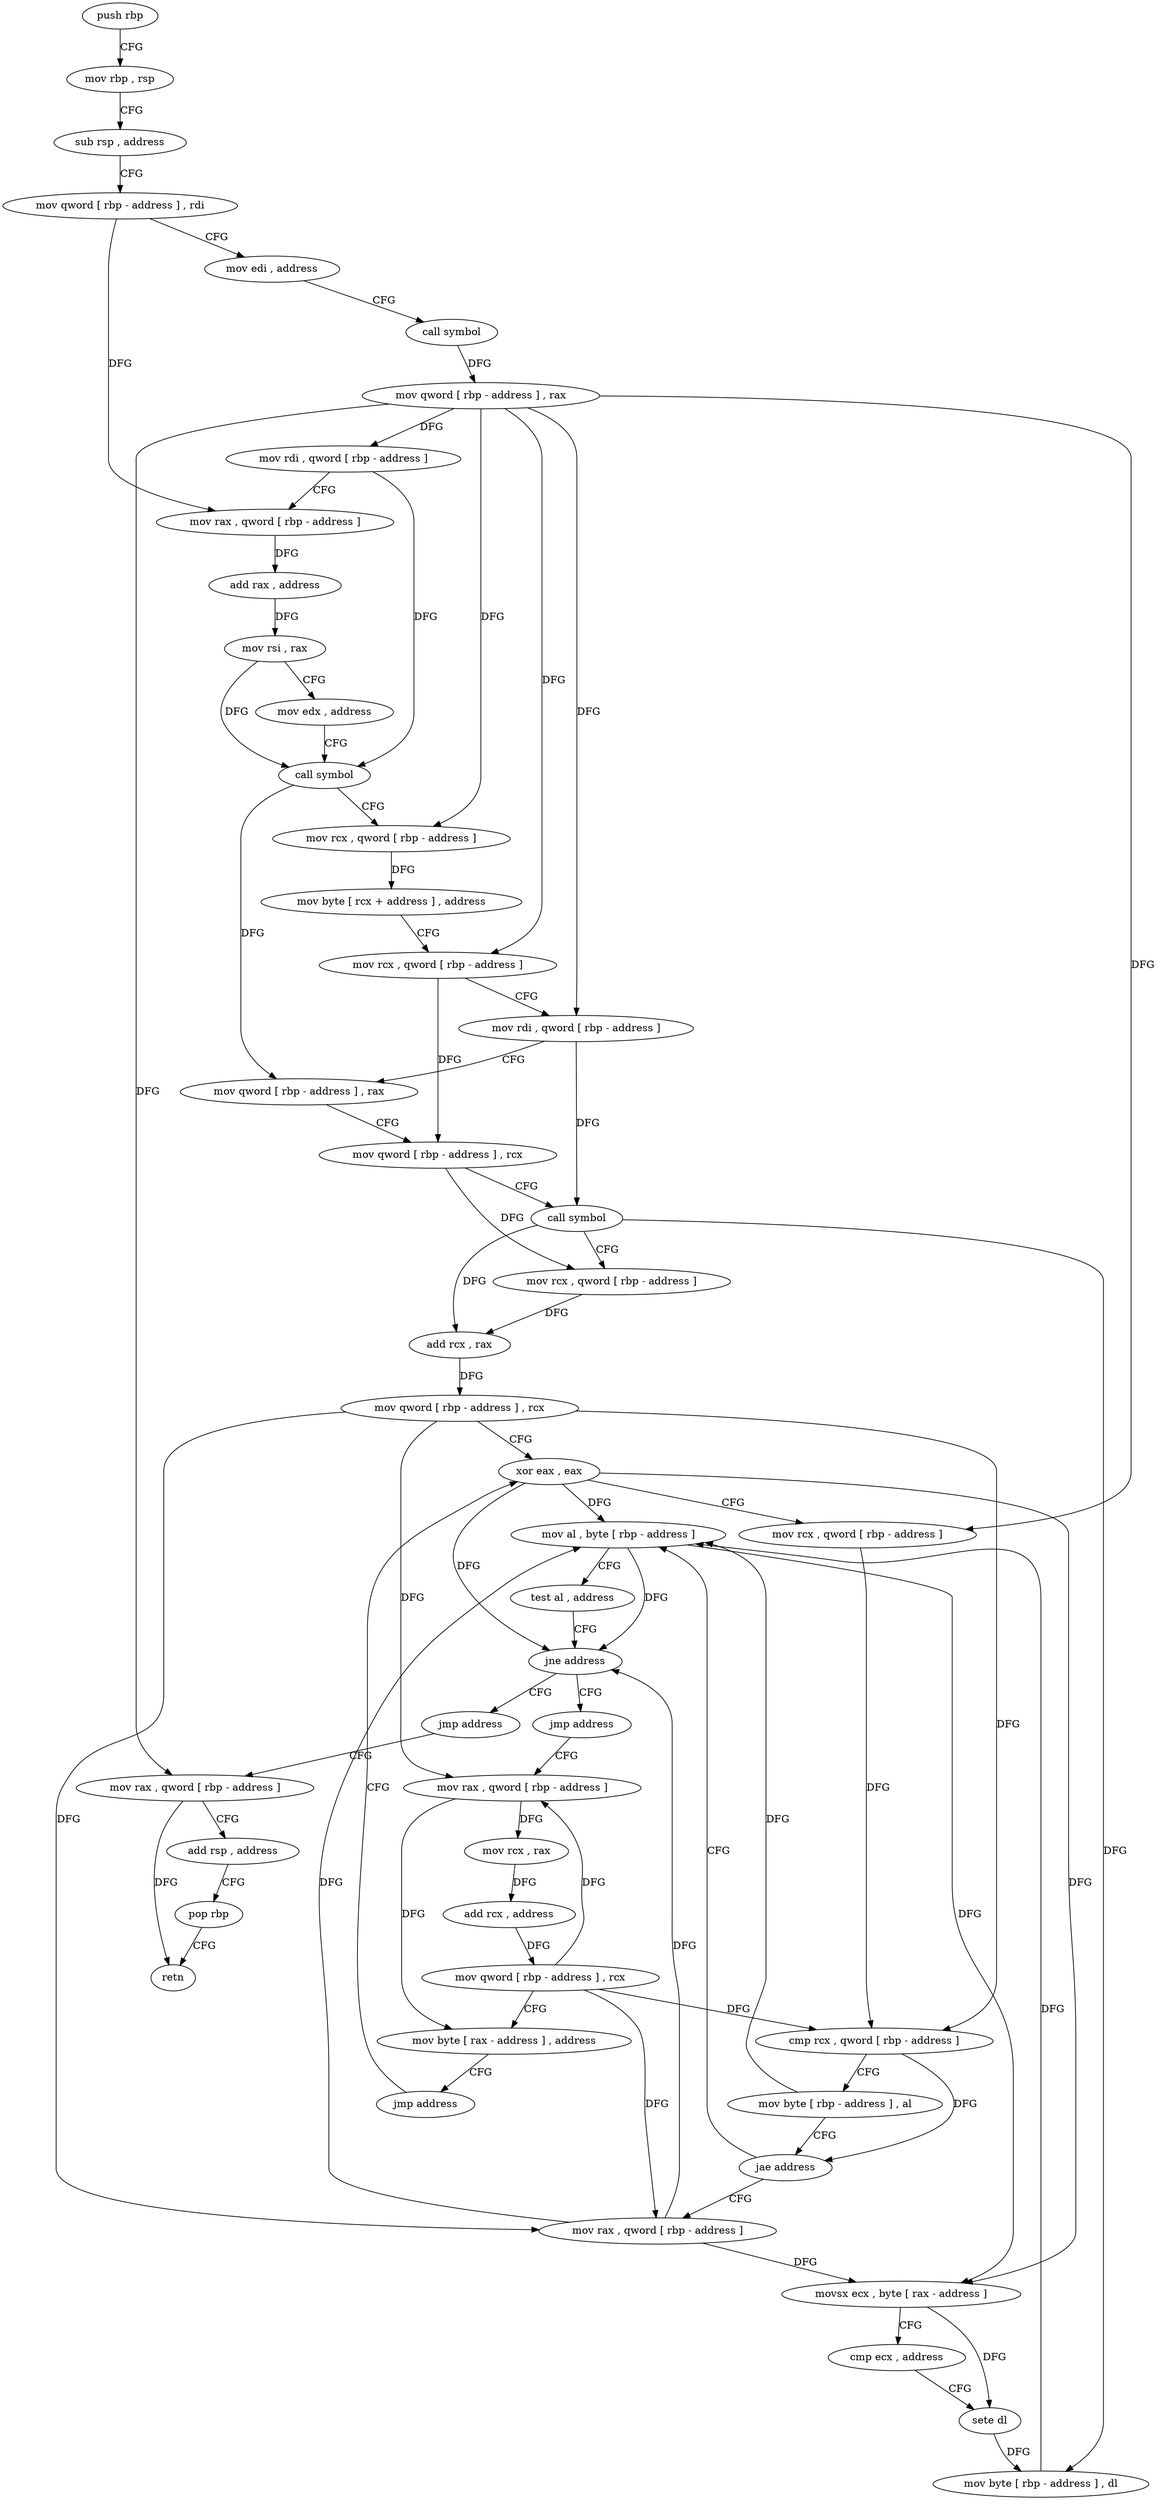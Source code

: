 digraph "func" {
"4217136" [label = "push rbp" ]
"4217137" [label = "mov rbp , rsp" ]
"4217140" [label = "sub rsp , address" ]
"4217144" [label = "mov qword [ rbp - address ] , rdi" ]
"4217148" [label = "mov edi , address" ]
"4217153" [label = "call symbol" ]
"4217158" [label = "mov qword [ rbp - address ] , rax" ]
"4217162" [label = "mov rdi , qword [ rbp - address ]" ]
"4217166" [label = "mov rax , qword [ rbp - address ]" ]
"4217170" [label = "add rax , address" ]
"4217176" [label = "mov rsi , rax" ]
"4217179" [label = "mov edx , address" ]
"4217184" [label = "call symbol" ]
"4217189" [label = "mov rcx , qword [ rbp - address ]" ]
"4217193" [label = "mov byte [ rcx + address ] , address" ]
"4217197" [label = "mov rcx , qword [ rbp - address ]" ]
"4217201" [label = "mov rdi , qword [ rbp - address ]" ]
"4217205" [label = "mov qword [ rbp - address ] , rax" ]
"4217209" [label = "mov qword [ rbp - address ] , rcx" ]
"4217213" [label = "call symbol" ]
"4217218" [label = "mov rcx , qword [ rbp - address ]" ]
"4217222" [label = "add rcx , rax" ]
"4217225" [label = "mov qword [ rbp - address ] , rcx" ]
"4217229" [label = "xor eax , eax" ]
"4217265" [label = "mov al , byte [ rbp - address ]" ]
"4217268" [label = "test al , address" ]
"4217270" [label = "jne address" ]
"4217281" [label = "jmp address" ]
"4217276" [label = "jmp address" ]
"4217248" [label = "mov rax , qword [ rbp - address ]" ]
"4217252" [label = "movsx ecx , byte [ rax - address ]" ]
"4217256" [label = "cmp ecx , address" ]
"4217259" [label = "sete dl" ]
"4217262" [label = "mov byte [ rbp - address ] , dl" ]
"4217286" [label = "mov rax , qword [ rbp - address ]" ]
"4217313" [label = "mov rax , qword [ rbp - address ]" ]
"4217290" [label = "mov rcx , rax" ]
"4217293" [label = "add rcx , address" ]
"4217300" [label = "mov qword [ rbp - address ] , rcx" ]
"4217304" [label = "mov byte [ rax - address ] , address" ]
"4217308" [label = "jmp address" ]
"4217317" [label = "add rsp , address" ]
"4217321" [label = "pop rbp" ]
"4217322" [label = "retn" ]
"4217231" [label = "mov rcx , qword [ rbp - address ]" ]
"4217235" [label = "cmp rcx , qword [ rbp - address ]" ]
"4217239" [label = "mov byte [ rbp - address ] , al" ]
"4217242" [label = "jae address" ]
"4217136" -> "4217137" [ label = "CFG" ]
"4217137" -> "4217140" [ label = "CFG" ]
"4217140" -> "4217144" [ label = "CFG" ]
"4217144" -> "4217148" [ label = "CFG" ]
"4217144" -> "4217166" [ label = "DFG" ]
"4217148" -> "4217153" [ label = "CFG" ]
"4217153" -> "4217158" [ label = "DFG" ]
"4217158" -> "4217162" [ label = "DFG" ]
"4217158" -> "4217189" [ label = "DFG" ]
"4217158" -> "4217197" [ label = "DFG" ]
"4217158" -> "4217201" [ label = "DFG" ]
"4217158" -> "4217231" [ label = "DFG" ]
"4217158" -> "4217313" [ label = "DFG" ]
"4217162" -> "4217166" [ label = "CFG" ]
"4217162" -> "4217184" [ label = "DFG" ]
"4217166" -> "4217170" [ label = "DFG" ]
"4217170" -> "4217176" [ label = "DFG" ]
"4217176" -> "4217179" [ label = "CFG" ]
"4217176" -> "4217184" [ label = "DFG" ]
"4217179" -> "4217184" [ label = "CFG" ]
"4217184" -> "4217189" [ label = "CFG" ]
"4217184" -> "4217205" [ label = "DFG" ]
"4217189" -> "4217193" [ label = "DFG" ]
"4217193" -> "4217197" [ label = "CFG" ]
"4217197" -> "4217201" [ label = "CFG" ]
"4217197" -> "4217209" [ label = "DFG" ]
"4217201" -> "4217205" [ label = "CFG" ]
"4217201" -> "4217213" [ label = "DFG" ]
"4217205" -> "4217209" [ label = "CFG" ]
"4217209" -> "4217213" [ label = "CFG" ]
"4217209" -> "4217218" [ label = "DFG" ]
"4217213" -> "4217218" [ label = "CFG" ]
"4217213" -> "4217222" [ label = "DFG" ]
"4217213" -> "4217262" [ label = "DFG" ]
"4217218" -> "4217222" [ label = "DFG" ]
"4217222" -> "4217225" [ label = "DFG" ]
"4217225" -> "4217229" [ label = "CFG" ]
"4217225" -> "4217235" [ label = "DFG" ]
"4217225" -> "4217248" [ label = "DFG" ]
"4217225" -> "4217286" [ label = "DFG" ]
"4217229" -> "4217231" [ label = "CFG" ]
"4217229" -> "4217265" [ label = "DFG" ]
"4217229" -> "4217270" [ label = "DFG" ]
"4217229" -> "4217252" [ label = "DFG" ]
"4217265" -> "4217268" [ label = "CFG" ]
"4217265" -> "4217270" [ label = "DFG" ]
"4217265" -> "4217252" [ label = "DFG" ]
"4217268" -> "4217270" [ label = "CFG" ]
"4217270" -> "4217281" [ label = "CFG" ]
"4217270" -> "4217276" [ label = "CFG" ]
"4217281" -> "4217286" [ label = "CFG" ]
"4217276" -> "4217313" [ label = "CFG" ]
"4217248" -> "4217252" [ label = "DFG" ]
"4217248" -> "4217270" [ label = "DFG" ]
"4217248" -> "4217265" [ label = "DFG" ]
"4217252" -> "4217256" [ label = "CFG" ]
"4217252" -> "4217259" [ label = "DFG" ]
"4217256" -> "4217259" [ label = "CFG" ]
"4217259" -> "4217262" [ label = "DFG" ]
"4217262" -> "4217265" [ label = "DFG" ]
"4217286" -> "4217290" [ label = "DFG" ]
"4217286" -> "4217304" [ label = "DFG" ]
"4217313" -> "4217317" [ label = "CFG" ]
"4217313" -> "4217322" [ label = "DFG" ]
"4217290" -> "4217293" [ label = "DFG" ]
"4217293" -> "4217300" [ label = "DFG" ]
"4217300" -> "4217304" [ label = "CFG" ]
"4217300" -> "4217235" [ label = "DFG" ]
"4217300" -> "4217248" [ label = "DFG" ]
"4217300" -> "4217286" [ label = "DFG" ]
"4217304" -> "4217308" [ label = "CFG" ]
"4217308" -> "4217229" [ label = "CFG" ]
"4217317" -> "4217321" [ label = "CFG" ]
"4217321" -> "4217322" [ label = "CFG" ]
"4217231" -> "4217235" [ label = "DFG" ]
"4217235" -> "4217239" [ label = "CFG" ]
"4217235" -> "4217242" [ label = "DFG" ]
"4217239" -> "4217242" [ label = "CFG" ]
"4217239" -> "4217265" [ label = "DFG" ]
"4217242" -> "4217265" [ label = "CFG" ]
"4217242" -> "4217248" [ label = "CFG" ]
}
